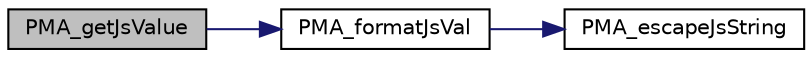 digraph G
{
  edge [fontname="Helvetica",fontsize="10",labelfontname="Helvetica",labelfontsize="10"];
  node [fontname="Helvetica",fontsize="10",shape=record];
  rankdir="LR";
  Node1 [label="PMA_getJsValue",height=0.2,width=0.4,color="black", fillcolor="grey75", style="filled" fontcolor="black"];
  Node1 -> Node2 [color="midnightblue",fontsize="10",style="solid",fontname="Helvetica"];
  Node2 [label="PMA_formatJsVal",height=0.2,width=0.4,color="black", fillcolor="white", style="filled",URL="$js__escape_8lib_8php.html#ac05b80360cf36b26aebfc070dbe1be7d",tooltip="Formats a value for javascript code."];
  Node2 -> Node3 [color="midnightblue",fontsize="10",style="solid",fontname="Helvetica"];
  Node3 [label="PMA_escapeJsString",height=0.2,width=0.4,color="black", fillcolor="white", style="filled",URL="$js__escape_8lib_8php.html#a31d2bbc7cf239a64153dd958670f9ac7",tooltip="escapes a string to be inserted as string a JavaScript block enclosed by &lt;![CDATA[ ..."];
}
